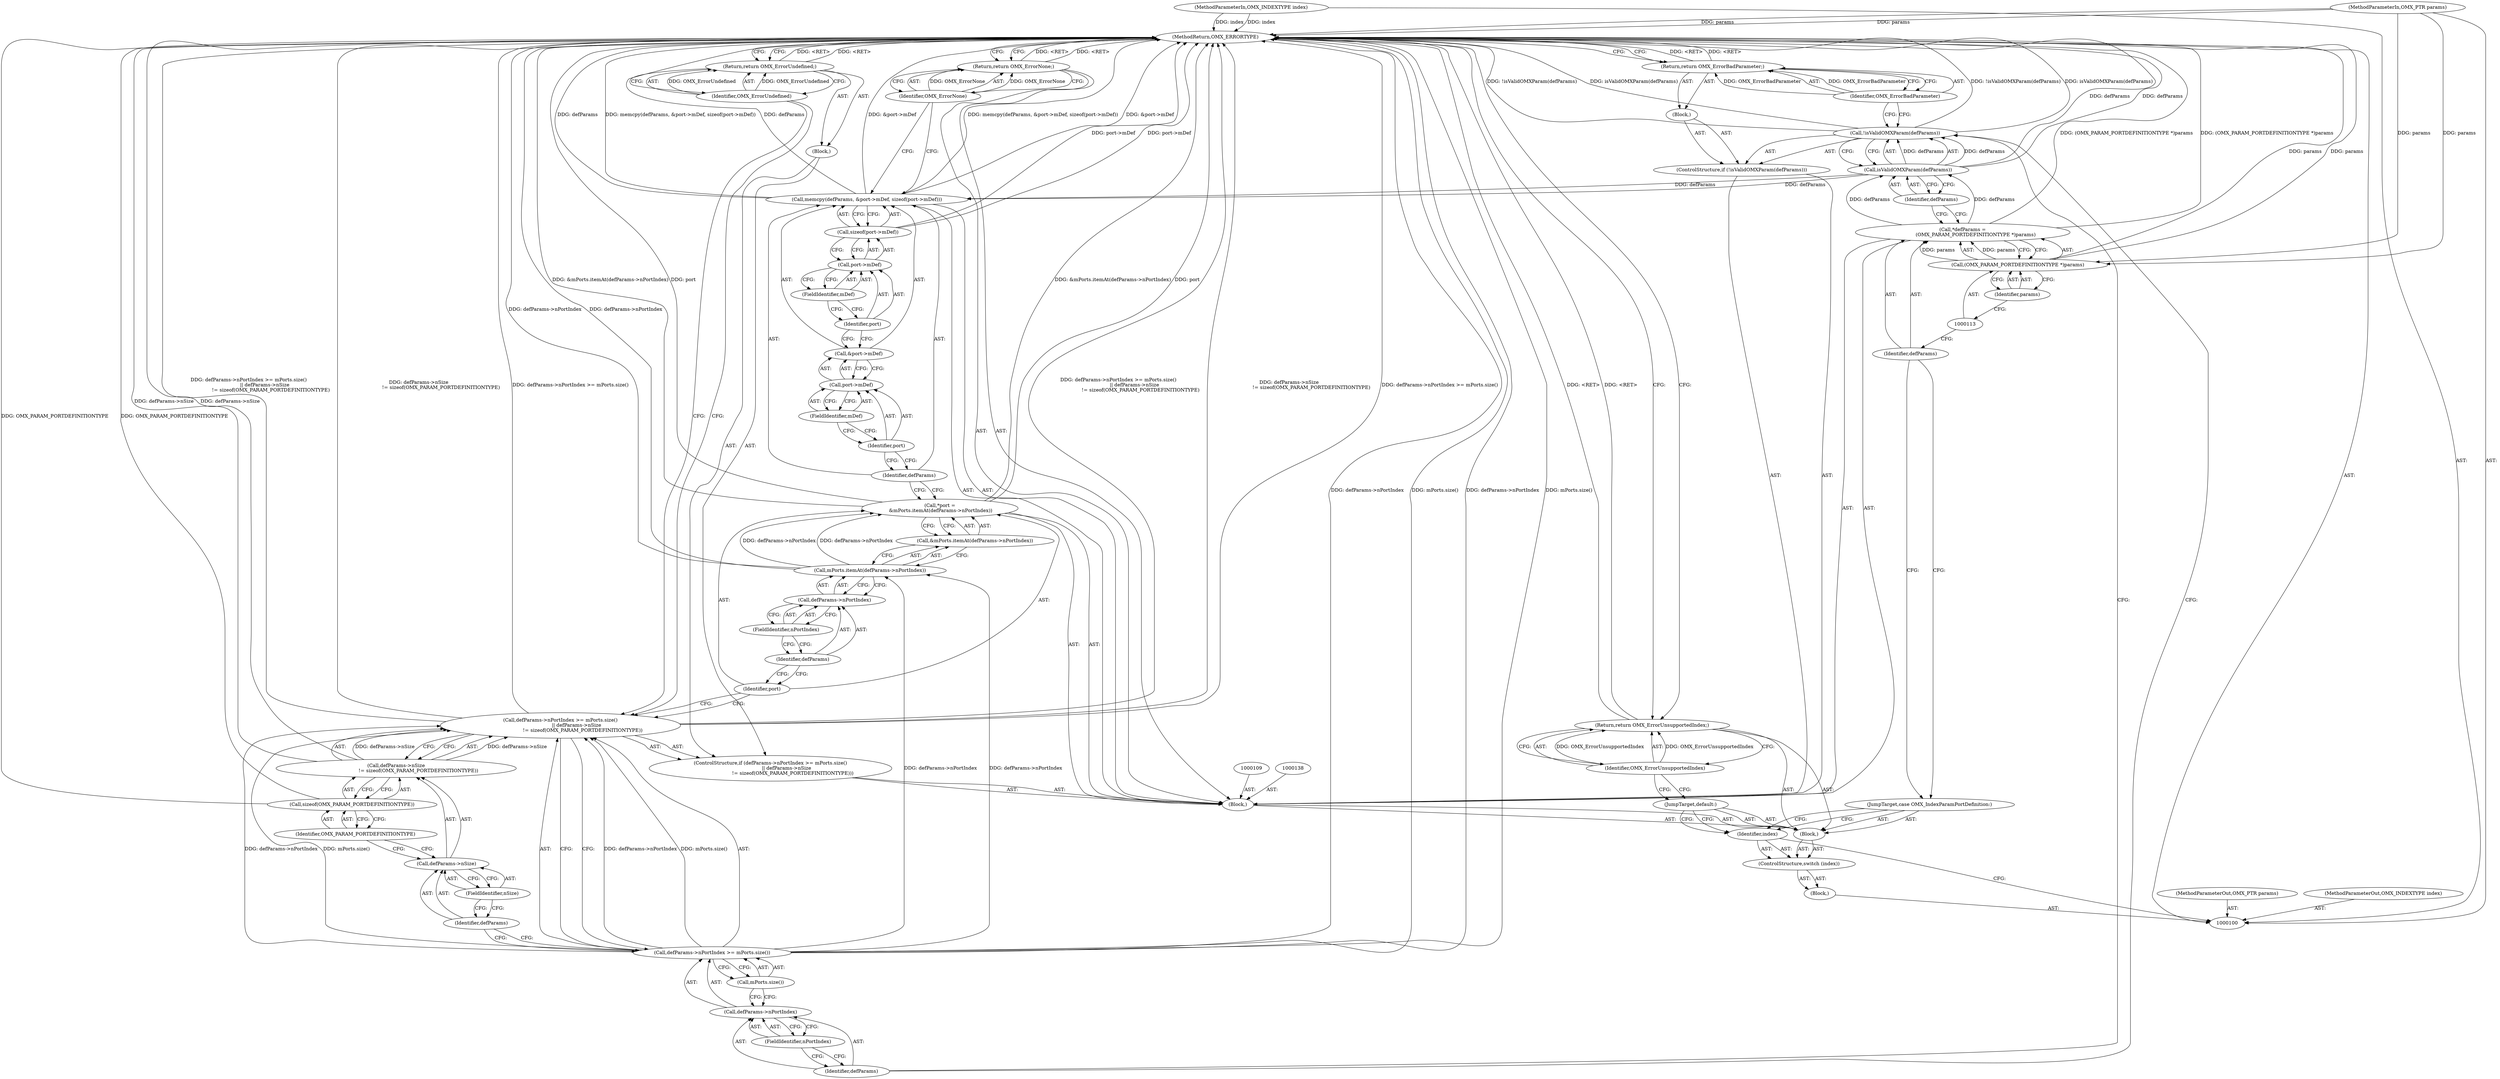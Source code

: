 digraph "0_Android_295c883fe3105b19bcd0f9e07d54c6b589fc5bff_36" {
"1000161" [label="(MethodReturn,OMX_ERRORTYPE)"];
"1000115" [label="(ControlStructure,if (!isValidOMXParam(defParams)))"];
"1000116" [label="(Call,!isValidOMXParam(defParams))"];
"1000117" [label="(Call,isValidOMXParam(defParams))"];
"1000118" [label="(Identifier,defParams)"];
"1000119" [label="(Block,)"];
"1000120" [label="(Return,return OMX_ErrorBadParameter;)"];
"1000121" [label="(Identifier,OMX_ErrorBadParameter)"];
"1000122" [label="(ControlStructure,if (defParams->nPortIndex >= mPorts.size()\n                     || defParams->nSize\n                             != sizeof(OMX_PARAM_PORTDEFINITIONTYPE)))"];
"1000123" [label="(Call,defParams->nPortIndex >= mPorts.size()\n                     || defParams->nSize\n                             != sizeof(OMX_PARAM_PORTDEFINITIONTYPE))"];
"1000124" [label="(Call,defParams->nPortIndex >= mPorts.size())"];
"1000125" [label="(Call,defParams->nPortIndex)"];
"1000126" [label="(Identifier,defParams)"];
"1000127" [label="(FieldIdentifier,nPortIndex)"];
"1000128" [label="(Call,mPorts.size())"];
"1000129" [label="(Call,defParams->nSize\n                             != sizeof(OMX_PARAM_PORTDEFINITIONTYPE))"];
"1000130" [label="(Call,defParams->nSize)"];
"1000131" [label="(Identifier,defParams)"];
"1000132" [label="(FieldIdentifier,nSize)"];
"1000133" [label="(Call,sizeof(OMX_PARAM_PORTDEFINITIONTYPE))"];
"1000134" [label="(Identifier,OMX_PARAM_PORTDEFINITIONTYPE)"];
"1000135" [label="(Block,)"];
"1000136" [label="(Return,return OMX_ErrorUndefined;)"];
"1000137" [label="(Identifier,OMX_ErrorUndefined)"];
"1000102" [label="(MethodParameterIn,OMX_PTR params)"];
"1000230" [label="(MethodParameterOut,OMX_PTR params)"];
"1000103" [label="(Block,)"];
"1000101" [label="(MethodParameterIn,OMX_INDEXTYPE index)"];
"1000229" [label="(MethodParameterOut,OMX_INDEXTYPE index)"];
"1000108" [label="(Block,)"];
"1000139" [label="(Call,*port =\n &mPorts.itemAt(defParams->nPortIndex))"];
"1000140" [label="(Identifier,port)"];
"1000141" [label="(Call,&mPorts.itemAt(defParams->nPortIndex))"];
"1000143" [label="(Call,defParams->nPortIndex)"];
"1000144" [label="(Identifier,defParams)"];
"1000142" [label="(Call,mPorts.itemAt(defParams->nPortIndex))"];
"1000145" [label="(FieldIdentifier,nPortIndex)"];
"1000146" [label="(Call,memcpy(defParams, &port->mDef, sizeof(port->mDef)))"];
"1000147" [label="(Identifier,defParams)"];
"1000148" [label="(Call,&port->mDef)"];
"1000149" [label="(Call,port->mDef)"];
"1000150" [label="(Identifier,port)"];
"1000151" [label="(FieldIdentifier,mDef)"];
"1000152" [label="(Call,sizeof(port->mDef))"];
"1000153" [label="(Call,port->mDef)"];
"1000154" [label="(Identifier,port)"];
"1000155" [label="(FieldIdentifier,mDef)"];
"1000156" [label="(Return,return OMX_ErrorNone;)"];
"1000157" [label="(Identifier,OMX_ErrorNone)"];
"1000158" [label="(JumpTarget,default:)"];
"1000159" [label="(Return,return OMX_ErrorUnsupportedIndex;)"];
"1000160" [label="(Identifier,OMX_ErrorUnsupportedIndex)"];
"1000104" [label="(ControlStructure,switch (index))"];
"1000106" [label="(Block,)"];
"1000105" [label="(Identifier,index)"];
"1000107" [label="(JumpTarget,case OMX_IndexParamPortDefinition:)"];
"1000110" [label="(Call,*defParams =\n                 (OMX_PARAM_PORTDEFINITIONTYPE *)params)"];
"1000111" [label="(Identifier,defParams)"];
"1000112" [label="(Call,(OMX_PARAM_PORTDEFINITIONTYPE *)params)"];
"1000114" [label="(Identifier,params)"];
"1000161" -> "1000100"  [label="AST: "];
"1000161" -> "1000120"  [label="CFG: "];
"1000161" -> "1000136"  [label="CFG: "];
"1000161" -> "1000156"  [label="CFG: "];
"1000161" -> "1000159"  [label="CFG: "];
"1000136" -> "1000161"  [label="DDG: <RET>"];
"1000116" -> "1000161"  [label="DDG: isValidOMXParam(defParams)"];
"1000116" -> "1000161"  [label="DDG: !isValidOMXParam(defParams)"];
"1000129" -> "1000161"  [label="DDG: defParams->nSize"];
"1000124" -> "1000161"  [label="DDG: defParams->nPortIndex"];
"1000124" -> "1000161"  [label="DDG: mPorts.size()"];
"1000112" -> "1000161"  [label="DDG: params"];
"1000146" -> "1000161"  [label="DDG: &port->mDef"];
"1000146" -> "1000161"  [label="DDG: memcpy(defParams, &port->mDef, sizeof(port->mDef))"];
"1000146" -> "1000161"  [label="DDG: defParams"];
"1000152" -> "1000161"  [label="DDG: port->mDef"];
"1000117" -> "1000161"  [label="DDG: defParams"];
"1000142" -> "1000161"  [label="DDG: defParams->nPortIndex"];
"1000123" -> "1000161"  [label="DDG: defParams->nPortIndex >= mPorts.size()"];
"1000123" -> "1000161"  [label="DDG: defParams->nPortIndex >= mPorts.size()\n                     || defParams->nSize\n                             != sizeof(OMX_PARAM_PORTDEFINITIONTYPE)"];
"1000123" -> "1000161"  [label="DDG: defParams->nSize\n                             != sizeof(OMX_PARAM_PORTDEFINITIONTYPE)"];
"1000139" -> "1000161"  [label="DDG: &mPorts.itemAt(defParams->nPortIndex)"];
"1000139" -> "1000161"  [label="DDG: port"];
"1000133" -> "1000161"  [label="DDG: OMX_PARAM_PORTDEFINITIONTYPE"];
"1000102" -> "1000161"  [label="DDG: params"];
"1000110" -> "1000161"  [label="DDG: (OMX_PARAM_PORTDEFINITIONTYPE *)params"];
"1000101" -> "1000161"  [label="DDG: index"];
"1000120" -> "1000161"  [label="DDG: <RET>"];
"1000156" -> "1000161"  [label="DDG: <RET>"];
"1000159" -> "1000161"  [label="DDG: <RET>"];
"1000115" -> "1000108"  [label="AST: "];
"1000116" -> "1000115"  [label="AST: "];
"1000119" -> "1000115"  [label="AST: "];
"1000116" -> "1000115"  [label="AST: "];
"1000116" -> "1000117"  [label="CFG: "];
"1000117" -> "1000116"  [label="AST: "];
"1000121" -> "1000116"  [label="CFG: "];
"1000126" -> "1000116"  [label="CFG: "];
"1000116" -> "1000161"  [label="DDG: isValidOMXParam(defParams)"];
"1000116" -> "1000161"  [label="DDG: !isValidOMXParam(defParams)"];
"1000117" -> "1000116"  [label="DDG: defParams"];
"1000117" -> "1000116"  [label="AST: "];
"1000117" -> "1000118"  [label="CFG: "];
"1000118" -> "1000117"  [label="AST: "];
"1000116" -> "1000117"  [label="CFG: "];
"1000117" -> "1000161"  [label="DDG: defParams"];
"1000117" -> "1000116"  [label="DDG: defParams"];
"1000110" -> "1000117"  [label="DDG: defParams"];
"1000117" -> "1000146"  [label="DDG: defParams"];
"1000118" -> "1000117"  [label="AST: "];
"1000118" -> "1000110"  [label="CFG: "];
"1000117" -> "1000118"  [label="CFG: "];
"1000119" -> "1000115"  [label="AST: "];
"1000120" -> "1000119"  [label="AST: "];
"1000120" -> "1000119"  [label="AST: "];
"1000120" -> "1000121"  [label="CFG: "];
"1000121" -> "1000120"  [label="AST: "];
"1000161" -> "1000120"  [label="CFG: "];
"1000120" -> "1000161"  [label="DDG: <RET>"];
"1000121" -> "1000120"  [label="DDG: OMX_ErrorBadParameter"];
"1000121" -> "1000120"  [label="AST: "];
"1000121" -> "1000116"  [label="CFG: "];
"1000120" -> "1000121"  [label="CFG: "];
"1000121" -> "1000120"  [label="DDG: OMX_ErrorBadParameter"];
"1000122" -> "1000108"  [label="AST: "];
"1000123" -> "1000122"  [label="AST: "];
"1000135" -> "1000122"  [label="AST: "];
"1000123" -> "1000122"  [label="AST: "];
"1000123" -> "1000124"  [label="CFG: "];
"1000123" -> "1000129"  [label="CFG: "];
"1000124" -> "1000123"  [label="AST: "];
"1000129" -> "1000123"  [label="AST: "];
"1000137" -> "1000123"  [label="CFG: "];
"1000140" -> "1000123"  [label="CFG: "];
"1000123" -> "1000161"  [label="DDG: defParams->nPortIndex >= mPorts.size()"];
"1000123" -> "1000161"  [label="DDG: defParams->nPortIndex >= mPorts.size()\n                     || defParams->nSize\n                             != sizeof(OMX_PARAM_PORTDEFINITIONTYPE)"];
"1000123" -> "1000161"  [label="DDG: defParams->nSize\n                             != sizeof(OMX_PARAM_PORTDEFINITIONTYPE)"];
"1000124" -> "1000123"  [label="DDG: defParams->nPortIndex"];
"1000124" -> "1000123"  [label="DDG: mPorts.size()"];
"1000129" -> "1000123"  [label="DDG: defParams->nSize"];
"1000124" -> "1000123"  [label="AST: "];
"1000124" -> "1000128"  [label="CFG: "];
"1000125" -> "1000124"  [label="AST: "];
"1000128" -> "1000124"  [label="AST: "];
"1000131" -> "1000124"  [label="CFG: "];
"1000123" -> "1000124"  [label="CFG: "];
"1000124" -> "1000161"  [label="DDG: defParams->nPortIndex"];
"1000124" -> "1000161"  [label="DDG: mPorts.size()"];
"1000124" -> "1000123"  [label="DDG: defParams->nPortIndex"];
"1000124" -> "1000123"  [label="DDG: mPorts.size()"];
"1000124" -> "1000142"  [label="DDG: defParams->nPortIndex"];
"1000125" -> "1000124"  [label="AST: "];
"1000125" -> "1000127"  [label="CFG: "];
"1000126" -> "1000125"  [label="AST: "];
"1000127" -> "1000125"  [label="AST: "];
"1000128" -> "1000125"  [label="CFG: "];
"1000126" -> "1000125"  [label="AST: "];
"1000126" -> "1000116"  [label="CFG: "];
"1000127" -> "1000126"  [label="CFG: "];
"1000127" -> "1000125"  [label="AST: "];
"1000127" -> "1000126"  [label="CFG: "];
"1000125" -> "1000127"  [label="CFG: "];
"1000128" -> "1000124"  [label="AST: "];
"1000128" -> "1000125"  [label="CFG: "];
"1000124" -> "1000128"  [label="CFG: "];
"1000129" -> "1000123"  [label="AST: "];
"1000129" -> "1000133"  [label="CFG: "];
"1000130" -> "1000129"  [label="AST: "];
"1000133" -> "1000129"  [label="AST: "];
"1000123" -> "1000129"  [label="CFG: "];
"1000129" -> "1000161"  [label="DDG: defParams->nSize"];
"1000129" -> "1000123"  [label="DDG: defParams->nSize"];
"1000130" -> "1000129"  [label="AST: "];
"1000130" -> "1000132"  [label="CFG: "];
"1000131" -> "1000130"  [label="AST: "];
"1000132" -> "1000130"  [label="AST: "];
"1000134" -> "1000130"  [label="CFG: "];
"1000131" -> "1000130"  [label="AST: "];
"1000131" -> "1000124"  [label="CFG: "];
"1000132" -> "1000131"  [label="CFG: "];
"1000132" -> "1000130"  [label="AST: "];
"1000132" -> "1000131"  [label="CFG: "];
"1000130" -> "1000132"  [label="CFG: "];
"1000133" -> "1000129"  [label="AST: "];
"1000133" -> "1000134"  [label="CFG: "];
"1000134" -> "1000133"  [label="AST: "];
"1000129" -> "1000133"  [label="CFG: "];
"1000133" -> "1000161"  [label="DDG: OMX_PARAM_PORTDEFINITIONTYPE"];
"1000134" -> "1000133"  [label="AST: "];
"1000134" -> "1000130"  [label="CFG: "];
"1000133" -> "1000134"  [label="CFG: "];
"1000135" -> "1000122"  [label="AST: "];
"1000136" -> "1000135"  [label="AST: "];
"1000136" -> "1000135"  [label="AST: "];
"1000136" -> "1000137"  [label="CFG: "];
"1000137" -> "1000136"  [label="AST: "];
"1000161" -> "1000136"  [label="CFG: "];
"1000136" -> "1000161"  [label="DDG: <RET>"];
"1000137" -> "1000136"  [label="DDG: OMX_ErrorUndefined"];
"1000137" -> "1000136"  [label="AST: "];
"1000137" -> "1000123"  [label="CFG: "];
"1000136" -> "1000137"  [label="CFG: "];
"1000137" -> "1000136"  [label="DDG: OMX_ErrorUndefined"];
"1000102" -> "1000100"  [label="AST: "];
"1000102" -> "1000161"  [label="DDG: params"];
"1000102" -> "1000112"  [label="DDG: params"];
"1000230" -> "1000100"  [label="AST: "];
"1000103" -> "1000100"  [label="AST: "];
"1000104" -> "1000103"  [label="AST: "];
"1000101" -> "1000100"  [label="AST: "];
"1000101" -> "1000161"  [label="DDG: index"];
"1000229" -> "1000100"  [label="AST: "];
"1000108" -> "1000106"  [label="AST: "];
"1000109" -> "1000108"  [label="AST: "];
"1000110" -> "1000108"  [label="AST: "];
"1000115" -> "1000108"  [label="AST: "];
"1000122" -> "1000108"  [label="AST: "];
"1000138" -> "1000108"  [label="AST: "];
"1000139" -> "1000108"  [label="AST: "];
"1000146" -> "1000108"  [label="AST: "];
"1000156" -> "1000108"  [label="AST: "];
"1000139" -> "1000108"  [label="AST: "];
"1000139" -> "1000141"  [label="CFG: "];
"1000140" -> "1000139"  [label="AST: "];
"1000141" -> "1000139"  [label="AST: "];
"1000147" -> "1000139"  [label="CFG: "];
"1000139" -> "1000161"  [label="DDG: &mPorts.itemAt(defParams->nPortIndex)"];
"1000139" -> "1000161"  [label="DDG: port"];
"1000142" -> "1000139"  [label="DDG: defParams->nPortIndex"];
"1000140" -> "1000139"  [label="AST: "];
"1000140" -> "1000123"  [label="CFG: "];
"1000144" -> "1000140"  [label="CFG: "];
"1000141" -> "1000139"  [label="AST: "];
"1000141" -> "1000142"  [label="CFG: "];
"1000142" -> "1000141"  [label="AST: "];
"1000139" -> "1000141"  [label="CFG: "];
"1000143" -> "1000142"  [label="AST: "];
"1000143" -> "1000145"  [label="CFG: "];
"1000144" -> "1000143"  [label="AST: "];
"1000145" -> "1000143"  [label="AST: "];
"1000142" -> "1000143"  [label="CFG: "];
"1000144" -> "1000143"  [label="AST: "];
"1000144" -> "1000140"  [label="CFG: "];
"1000145" -> "1000144"  [label="CFG: "];
"1000142" -> "1000141"  [label="AST: "];
"1000142" -> "1000143"  [label="CFG: "];
"1000143" -> "1000142"  [label="AST: "];
"1000141" -> "1000142"  [label="CFG: "];
"1000142" -> "1000161"  [label="DDG: defParams->nPortIndex"];
"1000142" -> "1000139"  [label="DDG: defParams->nPortIndex"];
"1000124" -> "1000142"  [label="DDG: defParams->nPortIndex"];
"1000145" -> "1000143"  [label="AST: "];
"1000145" -> "1000144"  [label="CFG: "];
"1000143" -> "1000145"  [label="CFG: "];
"1000146" -> "1000108"  [label="AST: "];
"1000146" -> "1000152"  [label="CFG: "];
"1000147" -> "1000146"  [label="AST: "];
"1000148" -> "1000146"  [label="AST: "];
"1000152" -> "1000146"  [label="AST: "];
"1000157" -> "1000146"  [label="CFG: "];
"1000146" -> "1000161"  [label="DDG: &port->mDef"];
"1000146" -> "1000161"  [label="DDG: memcpy(defParams, &port->mDef, sizeof(port->mDef))"];
"1000146" -> "1000161"  [label="DDG: defParams"];
"1000117" -> "1000146"  [label="DDG: defParams"];
"1000147" -> "1000146"  [label="AST: "];
"1000147" -> "1000139"  [label="CFG: "];
"1000150" -> "1000147"  [label="CFG: "];
"1000148" -> "1000146"  [label="AST: "];
"1000148" -> "1000149"  [label="CFG: "];
"1000149" -> "1000148"  [label="AST: "];
"1000154" -> "1000148"  [label="CFG: "];
"1000149" -> "1000148"  [label="AST: "];
"1000149" -> "1000151"  [label="CFG: "];
"1000150" -> "1000149"  [label="AST: "];
"1000151" -> "1000149"  [label="AST: "];
"1000148" -> "1000149"  [label="CFG: "];
"1000150" -> "1000149"  [label="AST: "];
"1000150" -> "1000147"  [label="CFG: "];
"1000151" -> "1000150"  [label="CFG: "];
"1000151" -> "1000149"  [label="AST: "];
"1000151" -> "1000150"  [label="CFG: "];
"1000149" -> "1000151"  [label="CFG: "];
"1000152" -> "1000146"  [label="AST: "];
"1000152" -> "1000153"  [label="CFG: "];
"1000153" -> "1000152"  [label="AST: "];
"1000146" -> "1000152"  [label="CFG: "];
"1000152" -> "1000161"  [label="DDG: port->mDef"];
"1000153" -> "1000152"  [label="AST: "];
"1000153" -> "1000155"  [label="CFG: "];
"1000154" -> "1000153"  [label="AST: "];
"1000155" -> "1000153"  [label="AST: "];
"1000152" -> "1000153"  [label="CFG: "];
"1000154" -> "1000153"  [label="AST: "];
"1000154" -> "1000148"  [label="CFG: "];
"1000155" -> "1000154"  [label="CFG: "];
"1000155" -> "1000153"  [label="AST: "];
"1000155" -> "1000154"  [label="CFG: "];
"1000153" -> "1000155"  [label="CFG: "];
"1000156" -> "1000108"  [label="AST: "];
"1000156" -> "1000157"  [label="CFG: "];
"1000157" -> "1000156"  [label="AST: "];
"1000161" -> "1000156"  [label="CFG: "];
"1000156" -> "1000161"  [label="DDG: <RET>"];
"1000157" -> "1000156"  [label="DDG: OMX_ErrorNone"];
"1000157" -> "1000156"  [label="AST: "];
"1000157" -> "1000146"  [label="CFG: "];
"1000156" -> "1000157"  [label="CFG: "];
"1000157" -> "1000156"  [label="DDG: OMX_ErrorNone"];
"1000158" -> "1000106"  [label="AST: "];
"1000158" -> "1000105"  [label="CFG: "];
"1000160" -> "1000158"  [label="CFG: "];
"1000159" -> "1000106"  [label="AST: "];
"1000159" -> "1000160"  [label="CFG: "];
"1000160" -> "1000159"  [label="AST: "];
"1000161" -> "1000159"  [label="CFG: "];
"1000159" -> "1000161"  [label="DDG: <RET>"];
"1000160" -> "1000159"  [label="DDG: OMX_ErrorUnsupportedIndex"];
"1000160" -> "1000159"  [label="AST: "];
"1000160" -> "1000158"  [label="CFG: "];
"1000159" -> "1000160"  [label="CFG: "];
"1000160" -> "1000159"  [label="DDG: OMX_ErrorUnsupportedIndex"];
"1000104" -> "1000103"  [label="AST: "];
"1000105" -> "1000104"  [label="AST: "];
"1000106" -> "1000104"  [label="AST: "];
"1000106" -> "1000104"  [label="AST: "];
"1000107" -> "1000106"  [label="AST: "];
"1000108" -> "1000106"  [label="AST: "];
"1000158" -> "1000106"  [label="AST: "];
"1000159" -> "1000106"  [label="AST: "];
"1000105" -> "1000104"  [label="AST: "];
"1000105" -> "1000100"  [label="CFG: "];
"1000107" -> "1000105"  [label="CFG: "];
"1000158" -> "1000105"  [label="CFG: "];
"1000107" -> "1000106"  [label="AST: "];
"1000107" -> "1000105"  [label="CFG: "];
"1000111" -> "1000107"  [label="CFG: "];
"1000110" -> "1000108"  [label="AST: "];
"1000110" -> "1000112"  [label="CFG: "];
"1000111" -> "1000110"  [label="AST: "];
"1000112" -> "1000110"  [label="AST: "];
"1000118" -> "1000110"  [label="CFG: "];
"1000110" -> "1000161"  [label="DDG: (OMX_PARAM_PORTDEFINITIONTYPE *)params"];
"1000112" -> "1000110"  [label="DDG: params"];
"1000110" -> "1000117"  [label="DDG: defParams"];
"1000111" -> "1000110"  [label="AST: "];
"1000111" -> "1000107"  [label="CFG: "];
"1000113" -> "1000111"  [label="CFG: "];
"1000112" -> "1000110"  [label="AST: "];
"1000112" -> "1000114"  [label="CFG: "];
"1000113" -> "1000112"  [label="AST: "];
"1000114" -> "1000112"  [label="AST: "];
"1000110" -> "1000112"  [label="CFG: "];
"1000112" -> "1000161"  [label="DDG: params"];
"1000112" -> "1000110"  [label="DDG: params"];
"1000102" -> "1000112"  [label="DDG: params"];
"1000114" -> "1000112"  [label="AST: "];
"1000114" -> "1000113"  [label="CFG: "];
"1000112" -> "1000114"  [label="CFG: "];
}
